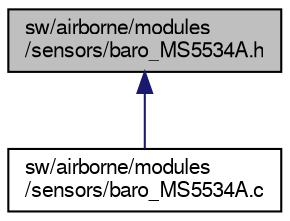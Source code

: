 digraph "sw/airborne/modules/sensors/baro_MS5534A.h"
{
  edge [fontname="FreeSans",fontsize="10",labelfontname="FreeSans",labelfontsize="10"];
  node [fontname="FreeSans",fontsize="10",shape=record];
  Node1 [label="sw/airborne/modules\l/sensors/baro_MS5534A.h",height=0.2,width=0.4,color="black", fillcolor="grey75", style="filled", fontcolor="black"];
  Node1 -> Node2 [dir="back",color="midnightblue",fontsize="10",style="solid",fontname="FreeSans"];
  Node2 [label="sw/airborne/modules\l/sensors/baro_MS5534A.c",height=0.2,width=0.4,color="black", fillcolor="white", style="filled",URL="$baro__MS5534A_8c.html",tooltip="Handling of the MS5534a pressure sensor. "];
}
